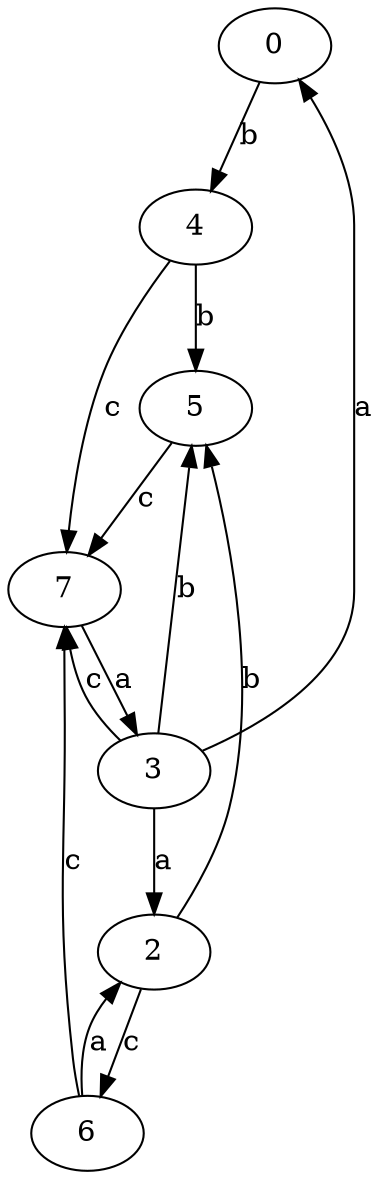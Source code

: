 strict digraph  {
0;
2;
3;
4;
5;
6;
7;
0 -> 4  [label=b];
2 -> 5  [label=b];
2 -> 6  [label=c];
3 -> 0  [label=a];
3 -> 2  [label=a];
3 -> 5  [label=b];
3 -> 7  [label=c];
4 -> 5  [label=b];
4 -> 7  [label=c];
5 -> 7  [label=c];
6 -> 2  [label=a];
6 -> 7  [label=c];
7 -> 3  [label=a];
}
